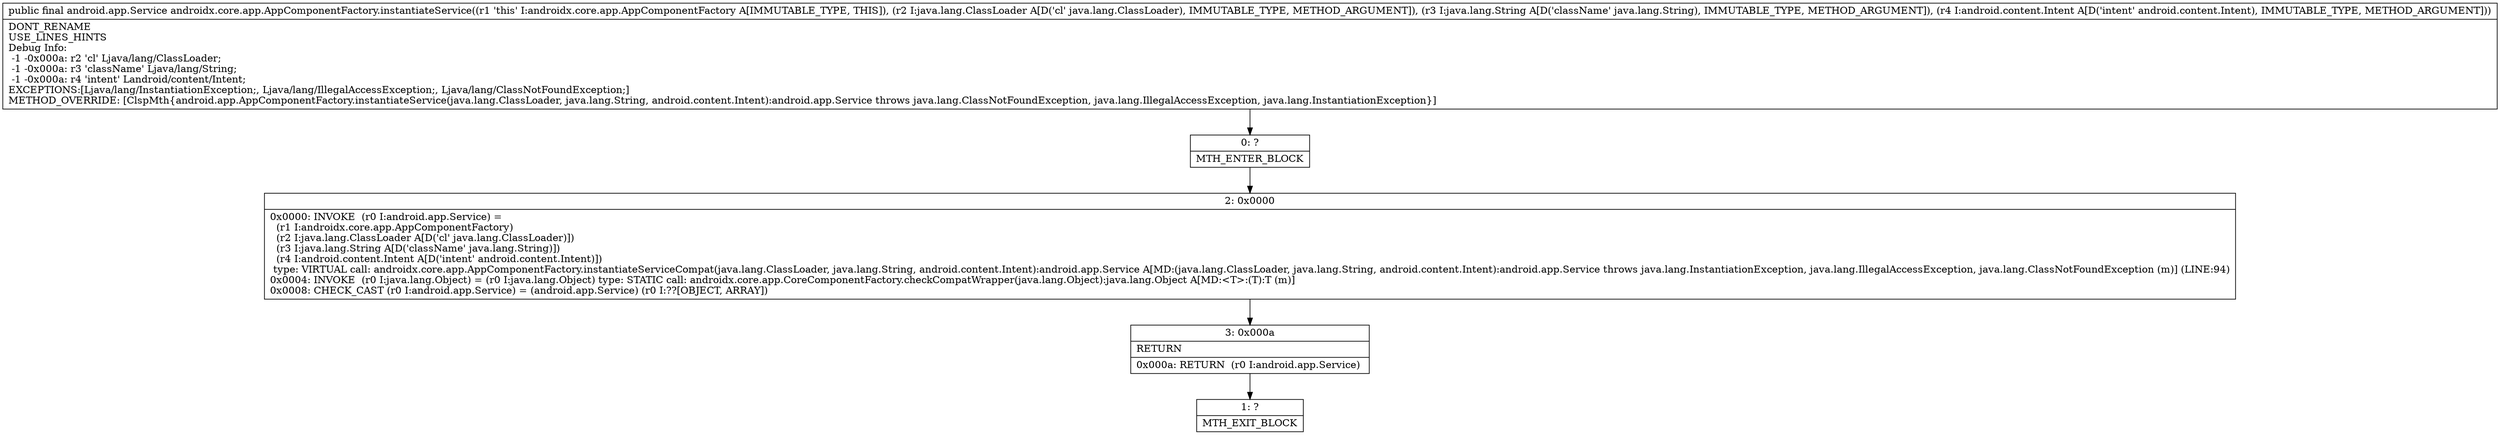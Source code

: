 digraph "CFG forandroidx.core.app.AppComponentFactory.instantiateService(Ljava\/lang\/ClassLoader;Ljava\/lang\/String;Landroid\/content\/Intent;)Landroid\/app\/Service;" {
Node_0 [shape=record,label="{0\:\ ?|MTH_ENTER_BLOCK\l}"];
Node_2 [shape=record,label="{2\:\ 0x0000|0x0000: INVOKE  (r0 I:android.app.Service) = \l  (r1 I:androidx.core.app.AppComponentFactory)\l  (r2 I:java.lang.ClassLoader A[D('cl' java.lang.ClassLoader)])\l  (r3 I:java.lang.String A[D('className' java.lang.String)])\l  (r4 I:android.content.Intent A[D('intent' android.content.Intent)])\l type: VIRTUAL call: androidx.core.app.AppComponentFactory.instantiateServiceCompat(java.lang.ClassLoader, java.lang.String, android.content.Intent):android.app.Service A[MD:(java.lang.ClassLoader, java.lang.String, android.content.Intent):android.app.Service throws java.lang.InstantiationException, java.lang.IllegalAccessException, java.lang.ClassNotFoundException (m)] (LINE:94)\l0x0004: INVOKE  (r0 I:java.lang.Object) = (r0 I:java.lang.Object) type: STATIC call: androidx.core.app.CoreComponentFactory.checkCompatWrapper(java.lang.Object):java.lang.Object A[MD:\<T\>:(T):T (m)]\l0x0008: CHECK_CAST (r0 I:android.app.Service) = (android.app.Service) (r0 I:??[OBJECT, ARRAY]) \l}"];
Node_3 [shape=record,label="{3\:\ 0x000a|RETURN\l|0x000a: RETURN  (r0 I:android.app.Service) \l}"];
Node_1 [shape=record,label="{1\:\ ?|MTH_EXIT_BLOCK\l}"];
MethodNode[shape=record,label="{public final android.app.Service androidx.core.app.AppComponentFactory.instantiateService((r1 'this' I:androidx.core.app.AppComponentFactory A[IMMUTABLE_TYPE, THIS]), (r2 I:java.lang.ClassLoader A[D('cl' java.lang.ClassLoader), IMMUTABLE_TYPE, METHOD_ARGUMENT]), (r3 I:java.lang.String A[D('className' java.lang.String), IMMUTABLE_TYPE, METHOD_ARGUMENT]), (r4 I:android.content.Intent A[D('intent' android.content.Intent), IMMUTABLE_TYPE, METHOD_ARGUMENT]))  | DONT_RENAME\lUSE_LINES_HINTS\lDebug Info:\l  \-1 \-0x000a: r2 'cl' Ljava\/lang\/ClassLoader;\l  \-1 \-0x000a: r3 'className' Ljava\/lang\/String;\l  \-1 \-0x000a: r4 'intent' Landroid\/content\/Intent;\lEXCEPTIONS:[Ljava\/lang\/InstantiationException;, Ljava\/lang\/IllegalAccessException;, Ljava\/lang\/ClassNotFoundException;]\lMETHOD_OVERRIDE: [ClspMth\{android.app.AppComponentFactory.instantiateService(java.lang.ClassLoader, java.lang.String, android.content.Intent):android.app.Service throws java.lang.ClassNotFoundException, java.lang.IllegalAccessException, java.lang.InstantiationException\}]\l}"];
MethodNode -> Node_0;Node_0 -> Node_2;
Node_2 -> Node_3;
Node_3 -> Node_1;
}

